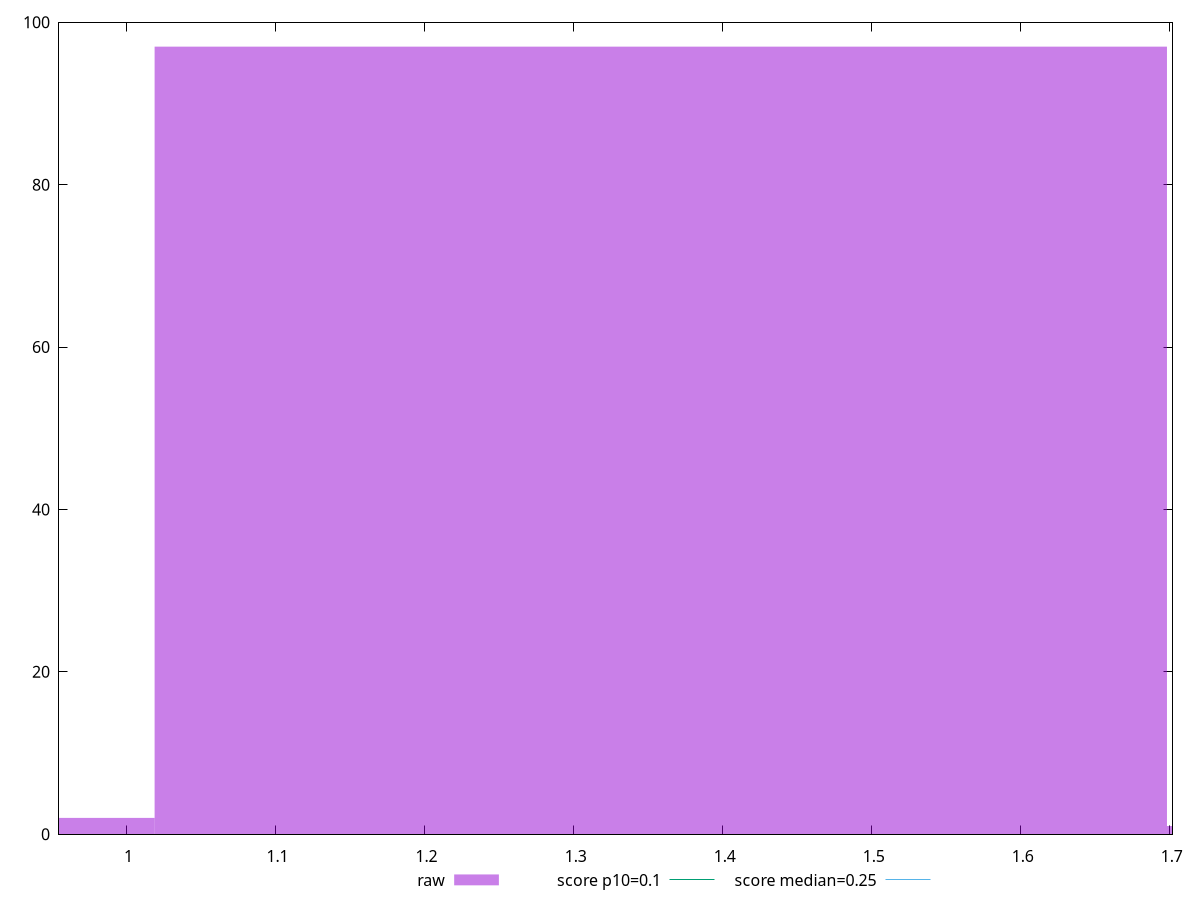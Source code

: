reset

$raw <<EOF
0.6792288326739878 2
1.3584576653479756 97
2.0376864980219636 1
EOF

set key outside below
set boxwidth 0.6792288326739878
set xrange [0.9547015334235297:1.7017826402452256]
set yrange [0:100]
set trange [0:100]
set style fill transparent solid 0.5 noborder

set parametric
set terminal svg size 640, 490 enhanced background rgb 'white'
set output "report_00015_2021-02-09T16-11-33.973Z/cumulative-layout-shift/samples/pages/raw/histogram.svg"

plot $raw title "raw" with boxes, \
     0.1,t title "score p10=0.1", \
     0.25,t title "score median=0.25"

reset
